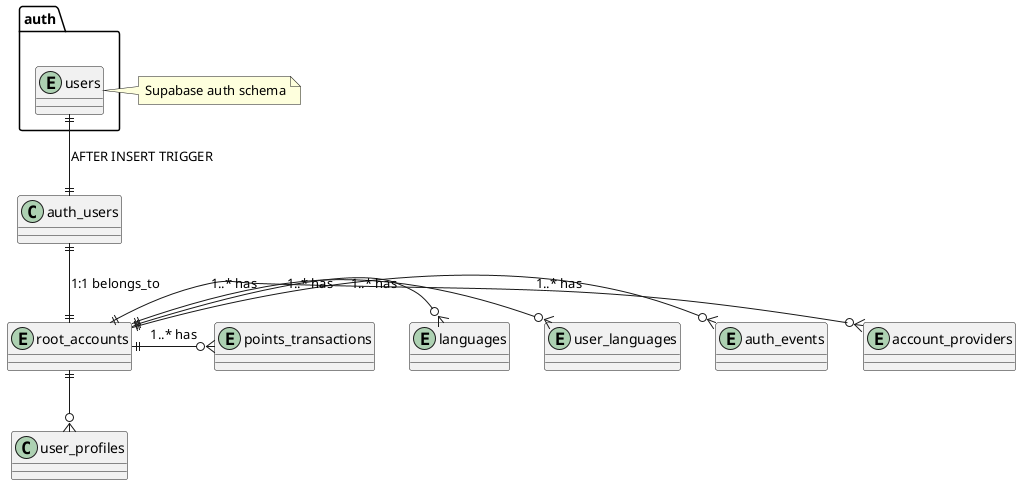 @startuml 現在のER図関連図
' Relations-only ER diagram (各テーブルのカラムは省略)

' Supabase auth schema
entity auth.users
entity root_accounts
entity account_providers
entity auth_events
entity user_languages
entity languages
entity points_transactions

' Relationships
' ルートアカウント
auth.users ||--||auth_users : "AFTER INSERT TRIGGER"
auth_users ||--||  root_accounts: "1:1 belongs_to"

root_accounts ||-r-o{ account_providers : "1..* has"
root_accounts ||-r-o{ auth_events : "1..* has"
root_accounts ||-r-o{ user_languages : "1..* has"
root_accounts ||-r-o{ languages : "1..* has"
root_accounts ||-r-o{ points_transactions : "1..* has"


' ユーザープロファイル
root_accounts ||-d-o{ user_profiles


' メモ
note right of auth.users
    Supabase auth schema
end note

@enduml

